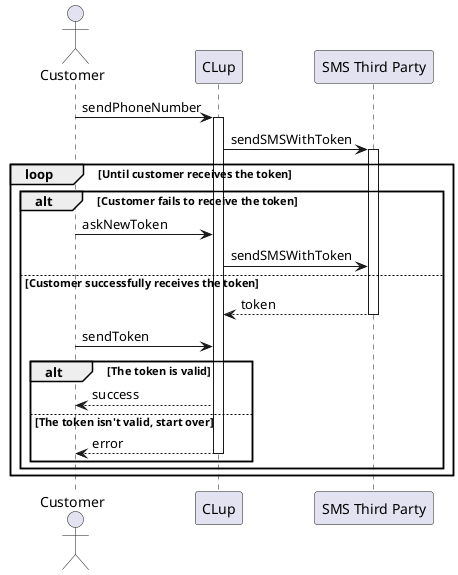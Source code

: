 @startuml login
actor Customer as c
participant CLup as sys
participant "SMS Third Party" as sms

c -> sys ++ : sendPhoneNumber
sys -> sms ++ : sendSMSWithToken

loop Until customer receives the token
    alt Customer fails to receive the token
        c -> sys : askNewToken
        sys -> sms : sendSMSWithToken
    else Customer successfully receives the token
        return token
        c -> sys : sendToken
        alt The token is valid
            sys --> c : success
        else The token isn't valid, start over
            return error
        end
    end
end

@enduml